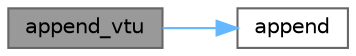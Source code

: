 digraph "append_vtu"
{
 // LATEX_PDF_SIZE
  bgcolor="transparent";
  edge [fontname=Helvetica,fontsize=10,labelfontname=Helvetica,labelfontsize=10];
  node [fontname=Helvetica,fontsize=10,shape=box,height=0.2,width=0.4];
  rankdir="LR";
  Node1 [id="Node000001",label="append_vtu",height=0.2,width=0.4,color="gray40", fillcolor="grey60", style="filled", fontcolor="black",tooltip=" "];
  Node1 -> Node2 [id="edge1_Node000001_Node000002",color="steelblue1",style="solid",tooltip=" "];
  Node2 [id="Node000002",label="append",height=0.2,width=0.4,color="grey40", fillcolor="white", style="filled",URL="$multiphase_2reactingTwoPhaseEulerFoam_2pU_2pEqn_8H.html#a5fb3648bda422945b7e6d22d1b84d431",tooltip=" "];
}
